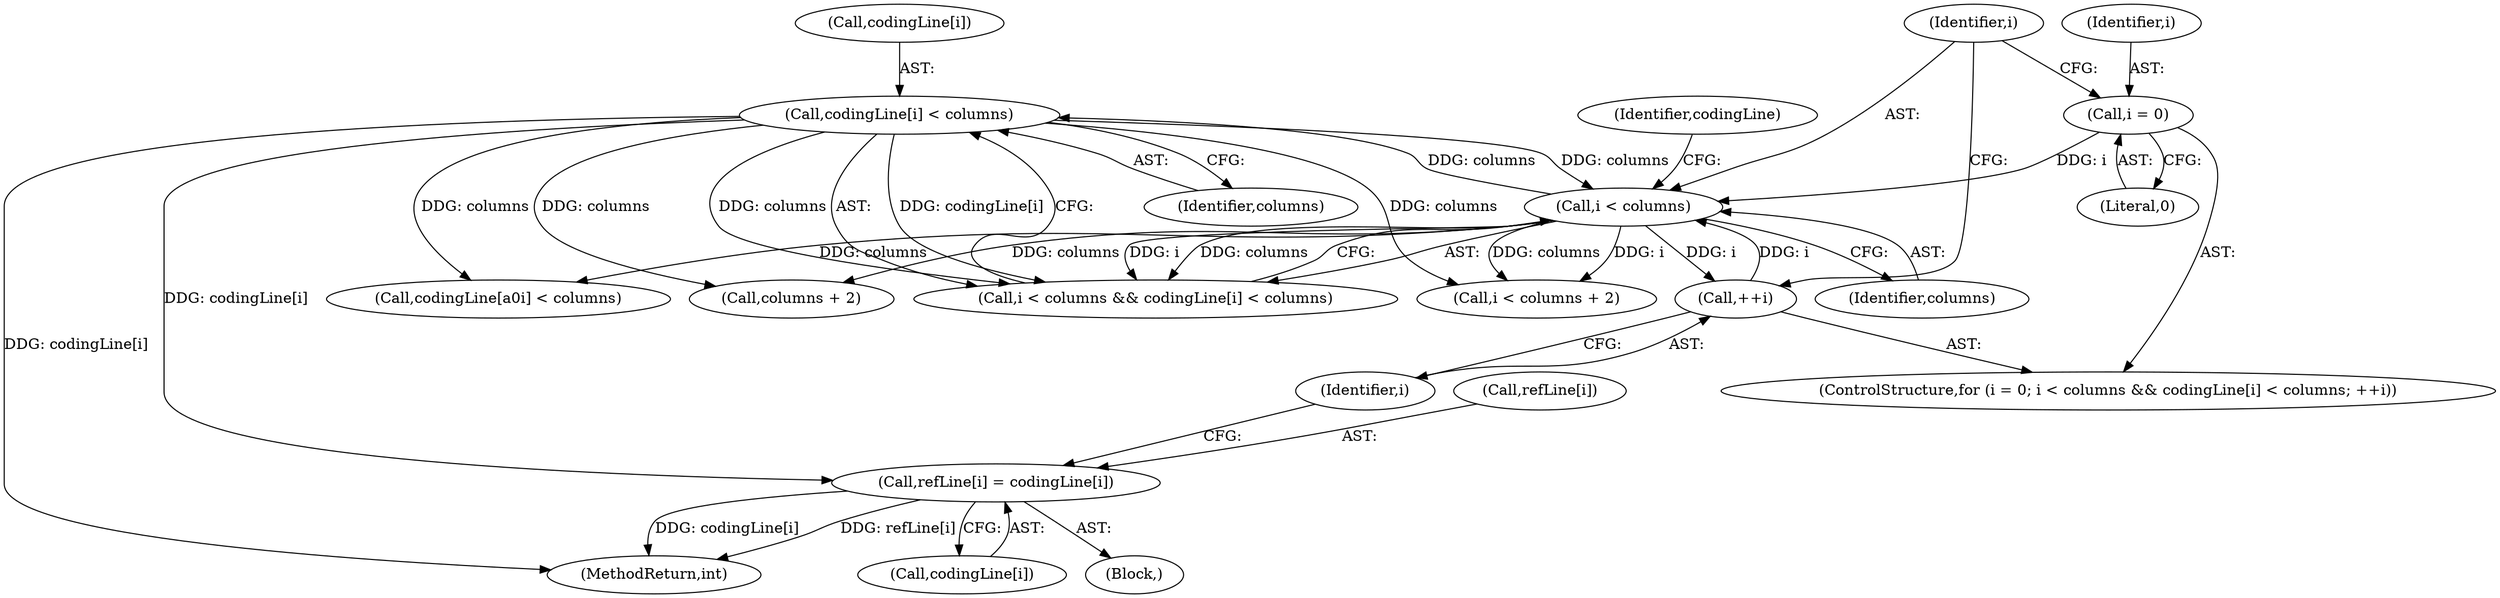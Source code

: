 digraph "0_poppler_b1026b5978c385328f2a15a2185c599a563edf91@array" {
"1000149" [label="(Call,refLine[i] = codingLine[i])"];
"1000141" [label="(Call,codingLine[i] < columns)"];
"1000138" [label="(Call,i < columns)"];
"1000134" [label="(Call,i = 0)"];
"1000146" [label="(Call,++i)"];
"1000133" [label="(ControlStructure,for (i = 0; i < columns && codingLine[i] < columns; ++i))"];
"1000143" [label="(Identifier,codingLine)"];
"1000137" [label="(Call,i < columns && codingLine[i] < columns)"];
"1000150" [label="(Call,refLine[i])"];
"1000141" [label="(Call,codingLine[i] < columns)"];
"1000134" [label="(Call,i = 0)"];
"1000159" [label="(Call,columns + 2)"];
"1000142" [label="(Call,codingLine[i])"];
"1000140" [label="(Identifier,columns)"];
"1000145" [label="(Identifier,columns)"];
"1000138" [label="(Call,i < columns)"];
"1000157" [label="(Call,i < columns + 2)"];
"1000183" [label="(Call,codingLine[a0i] < columns)"];
"1000135" [label="(Identifier,i)"];
"1000146" [label="(Call,++i)"];
"1000139" [label="(Identifier,i)"];
"1000148" [label="(Block,)"];
"1000149" [label="(Call,refLine[i] = codingLine[i])"];
"1000153" [label="(Call,codingLine[i])"];
"1001373" [label="(MethodReturn,int)"];
"1000147" [label="(Identifier,i)"];
"1000136" [label="(Literal,0)"];
"1000149" -> "1000148"  [label="AST: "];
"1000149" -> "1000153"  [label="CFG: "];
"1000150" -> "1000149"  [label="AST: "];
"1000153" -> "1000149"  [label="AST: "];
"1000147" -> "1000149"  [label="CFG: "];
"1000149" -> "1001373"  [label="DDG: codingLine[i]"];
"1000149" -> "1001373"  [label="DDG: refLine[i]"];
"1000141" -> "1000149"  [label="DDG: codingLine[i]"];
"1000141" -> "1000137"  [label="AST: "];
"1000141" -> "1000145"  [label="CFG: "];
"1000142" -> "1000141"  [label="AST: "];
"1000145" -> "1000141"  [label="AST: "];
"1000137" -> "1000141"  [label="CFG: "];
"1000141" -> "1001373"  [label="DDG: codingLine[i]"];
"1000141" -> "1000138"  [label="DDG: columns"];
"1000141" -> "1000137"  [label="DDG: codingLine[i]"];
"1000141" -> "1000137"  [label="DDG: columns"];
"1000138" -> "1000141"  [label="DDG: columns"];
"1000141" -> "1000157"  [label="DDG: columns"];
"1000141" -> "1000159"  [label="DDG: columns"];
"1000141" -> "1000183"  [label="DDG: columns"];
"1000138" -> "1000137"  [label="AST: "];
"1000138" -> "1000140"  [label="CFG: "];
"1000139" -> "1000138"  [label="AST: "];
"1000140" -> "1000138"  [label="AST: "];
"1000143" -> "1000138"  [label="CFG: "];
"1000137" -> "1000138"  [label="CFG: "];
"1000138" -> "1000137"  [label="DDG: i"];
"1000138" -> "1000137"  [label="DDG: columns"];
"1000134" -> "1000138"  [label="DDG: i"];
"1000146" -> "1000138"  [label="DDG: i"];
"1000138" -> "1000146"  [label="DDG: i"];
"1000138" -> "1000157"  [label="DDG: i"];
"1000138" -> "1000157"  [label="DDG: columns"];
"1000138" -> "1000159"  [label="DDG: columns"];
"1000138" -> "1000183"  [label="DDG: columns"];
"1000134" -> "1000133"  [label="AST: "];
"1000134" -> "1000136"  [label="CFG: "];
"1000135" -> "1000134"  [label="AST: "];
"1000136" -> "1000134"  [label="AST: "];
"1000139" -> "1000134"  [label="CFG: "];
"1000146" -> "1000133"  [label="AST: "];
"1000146" -> "1000147"  [label="CFG: "];
"1000147" -> "1000146"  [label="AST: "];
"1000139" -> "1000146"  [label="CFG: "];
}

